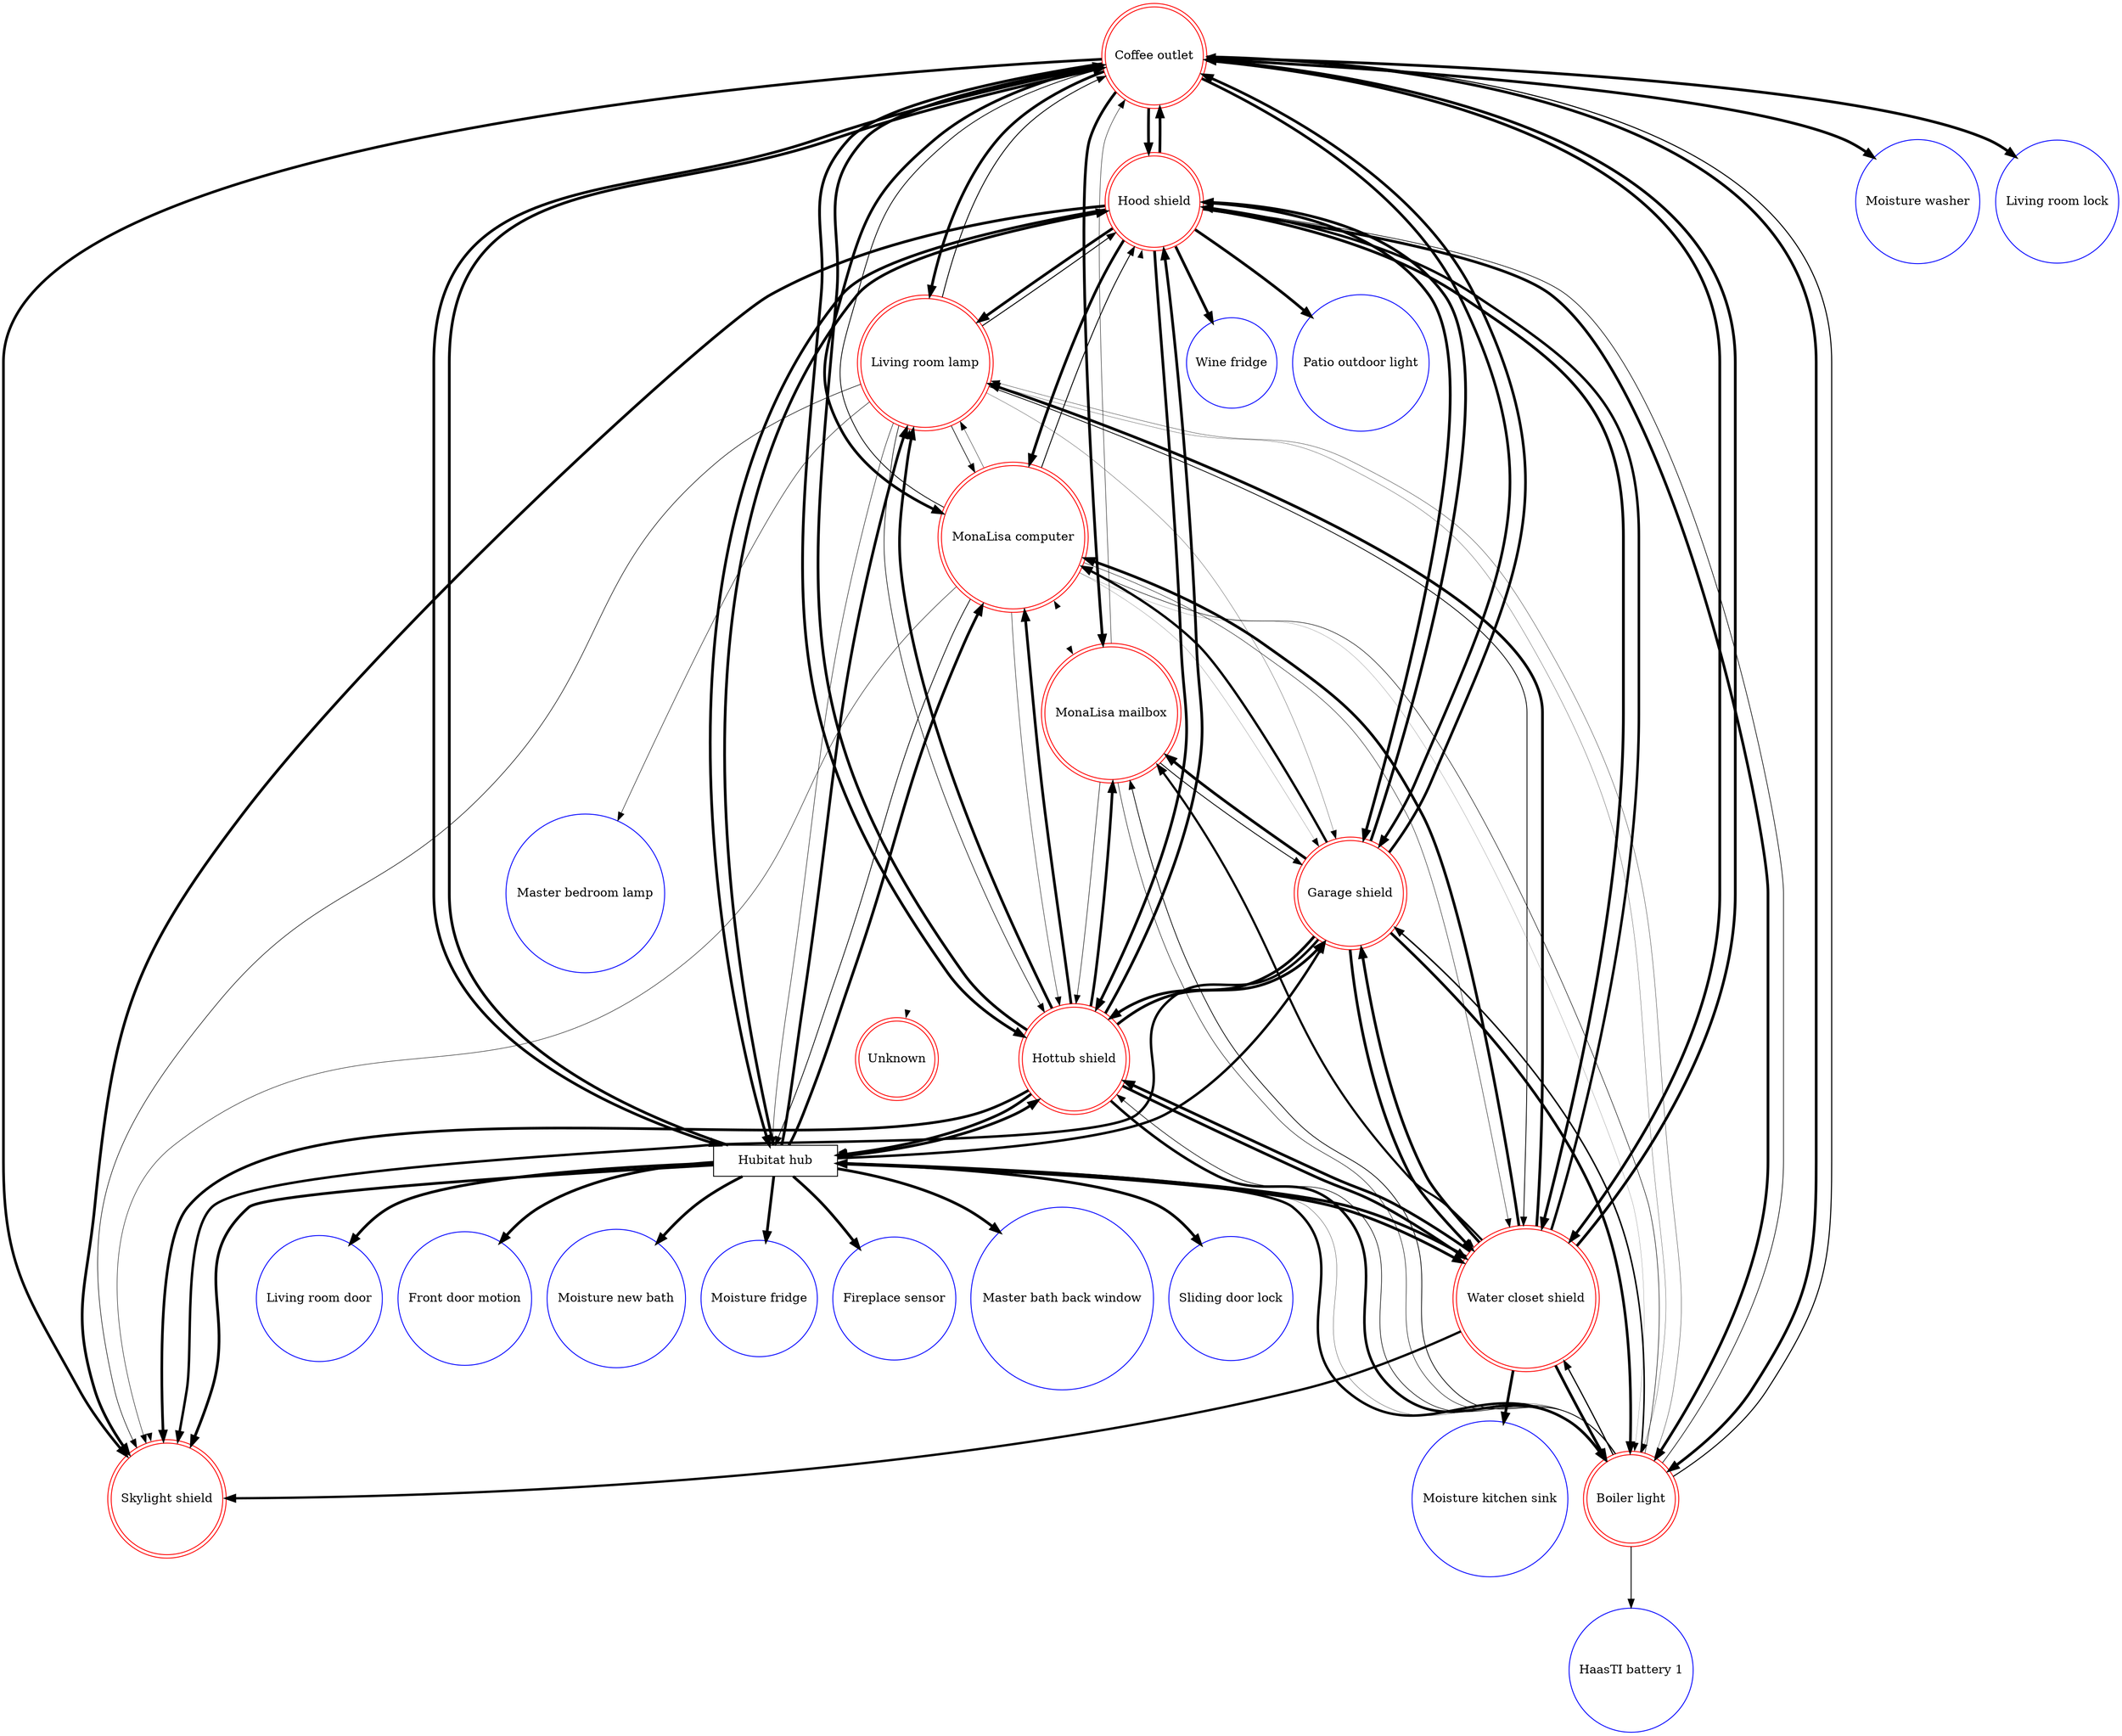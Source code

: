 digraph "zigbee mesh" {
	node [color=red label="Coffee outlet" shape=doublecircle width=1]
	"0x1aaa"
	node [color=red label=Unknown shape=doublecircle width=1]
	"0xa2a0"
	node [color=red label="Skylight shield" shape=doublecircle width=1]
	"0xc8e0"
	node [color=red label="Hood shield" shape=doublecircle width=1]
	"0x959c"
	node [color=red label="Living room lamp" shape=doublecircle width=1]
	"0xf1b4"
	node [color=red label="Water closet shield" shape=doublecircle width=1]
	"0x3bf5"
	node [color=red label="Boiler light" shape=doublecircle width=1]
	"0x44e8"
	node [color=black label="Hubitat hub" shape=box width=2]
	"0x0"
	node [color=red label="Hottub shield" shape=doublecircle width=1]
	"0x7d3a"
	node [color=red label="Garage shield" shape=doublecircle width=1]
	"0x8ff0"
	node [color=red label="MonaLisa mailbox" shape=doublecircle width=1]
	"0x5f9f"
	node [color=red label="MonaLisa computer" shape=doublecircle width=1]
	"0xfe89"
	node [color=blue label="Moisture washer" shape=circle width=1]
	"0x4ba9"
	node [color=blue label="Living room lock" shape=circle width=1]
	"0x3269"
	node [color=blue label="Wine fridge" shape=circle width=1]
	"0x153b"
	node [color=blue label="Patio outdoor light" shape=circle width=1]
	"0x7620"
	node [color=blue label="Master bedroom lamp" shape=circle width=1]
	"0xbd8"
	node [color=blue label="Moisture kitchen sink" shape=circle width=1]
	"0xe0fc"
	node [color=blue label="HaasTI battery 1" shape=circle width=1]
	"0x38ea"
	node [color=blue label="Fireplace sensor" shape=circle width=1]
	"0xfe8"
	node [color=blue label="Master bath back window" shape=circle width=1]
	"0xc414"
	node [color=blue label="Sliding door lock" shape=circle width=1]
	"0x1d7a"
	node [color=blue label="Living room door" shape=circle width=1]
	"0x4597"
	node [color=blue label="Front door motion" shape=circle width=1]
	"0xdfb"
	node [color=blue label="Moisture new bath" shape=circle width=1]
	"0x3d6f"
	node [color=blue label="Moisture fridge" shape=circle width=1]
	"0x2bf7"
	"0xfe89" -> "0x1aaa" [penwidth=0.9 weight=0.9]
	"0xfe89" -> "0xa2a0" [penwidth=0.0 weight=0.0]
	"0xfe89" -> "0xc8e0" [penwidth=0.5 weight=0.5]
	"0xfe89" -> "0x959c" [penwidth=1.025 weight=1.025]
	"0xfe89" -> "0xf1b4" [penwidth=0.4 weight=0.4]
	"0xfe89" -> "0x3bf5" [penwidth=0.475 weight=0.475]
	"0xfe89" -> "0x44e8" [penwidth=0.1625 weight=0.1625]
	"0xfe89" -> "0x0" [penwidth=0.85 weight=0.85]
	"0xfe89" -> "0x7d3a" [penwidth=0.4875 weight=0.4875]
	"0xfe89" -> "0x8ff0" [penwidth=0.175 weight=0.175]
	"0xfe89" -> "0x5f9f" [penwidth=0.0125 weight=0.0125]
	"0x1aaa" -> "0x0" [penwidth=3.1375 weight=3.1375]
	"0x1aaa" -> "0x3bf5" [penwidth=3.175 weight=3.175]
	"0x1aaa" -> "0x44e8" [penwidth=3.1375 weight=3.1375]
	"0x1aaa" -> "0x5f9f" [penwidth=3.175 weight=3.175]
	"0x1aaa" -> "0x7d3a" [penwidth=3.1875 weight=3.1875]
	"0x1aaa" -> "0x8ff0" [penwidth=3.075 weight=3.075]
	"0x1aaa" -> "0x959c" [penwidth=3.175 weight=3.175]
	"0x1aaa" -> "0xc8e0" [penwidth=3.05 weight=3.05]
	"0x1aaa" -> "0xf1b4" [penwidth=3.15 weight=3.15]
	"0x1aaa" -> "0xfe89" [penwidth=3.1375 weight=3.1375]
	"0x1aaa" -> "0x4ba9" [penwidth=3.1875 weight=3.1875]
	"0x1aaa" -> "0x3269" [penwidth=3.1875 weight=3.1875]
	"0x959c" -> "0x0" [penwidth=3.1625 weight=3.1625]
	"0x959c" -> "0x1aaa" [penwidth=3.1875 weight=3.1875]
	"0x959c" -> "0x3bf5" [penwidth=3.1875 weight=3.1875]
	"0x959c" -> "0x44e8" [penwidth=3.1375 weight=3.1375]
	"0x959c" -> "0x7d3a" [penwidth=3.175 weight=3.175]
	"0x959c" -> "0x8ff0" [penwidth=3.175 weight=3.175]
	"0x959c" -> "0xc8e0" [penwidth=3.1875 weight=3.1875]
	"0x959c" -> "0xf1b4" [penwidth=3.1625 weight=3.1625]
	"0x959c" -> "0xfe89" [penwidth=3.175 weight=3.175]
	"0x959c" -> "0x153b" [penwidth=3.1875 weight=3.1875]
	"0x959c" -> "0x7620" [penwidth=3.1875 weight=3.1875]
	"0xf1b4" -> "0x959c" [penwidth=1.1 weight=1.1]
	"0xf1b4" -> "0x44e8" [penwidth=0.275 weight=0.275]
	"0xf1b4" -> "0xc8e0" [penwidth=0.625 weight=0.625]
	"0xf1b4" -> "0x3bf5" [penwidth=0.9 weight=0.9]
	"0xf1b4" -> "0x7d3a" [penwidth=0.675 weight=0.675]
	"0xf1b4" -> "0xfe89" [penwidth=0.725 weight=0.725]
	"0xf1b4" -> "0x1aaa" [penwidth=1.0 weight=1.0]
	"0xf1b4" -> "0x0" [penwidth=0.525 weight=0.525]
	"0xf1b4" -> "0xbd8" [penwidth=0.525 weight=0.525]
	"0xf1b4" -> "0x8ff0" [penwidth=0.275 weight=0.275]
	"0x3bf5" -> "0x0" [penwidth=3.1875 weight=3.1875]
	"0x3bf5" -> "0x1aaa" [penwidth=3.1875 weight=3.1875]
	"0x3bf5" -> "0x44e8" [penwidth=3.175 weight=3.175]
	"0x3bf5" -> "0x5f9f" [penwidth=2.45 weight=2.45]
	"0x3bf5" -> "0x7d3a" [penwidth=3.1625 weight=3.1625]
	"0x3bf5" -> "0x8ff0" [penwidth=3.1875 weight=3.1875]
	"0x3bf5" -> "0x959c" [penwidth=2.9125 weight=2.9125]
	"0x3bf5" -> "0xc8e0" [penwidth=2.6625 weight=2.6625]
	"0x3bf5" -> "0xf1b4" [penwidth=3.1875 weight=3.1875]
	"0x3bf5" -> "0xfe89" [penwidth=3.15 weight=3.15]
	"0x3bf5" -> "0xe0fc" [penwidth=3.1875 weight=3.1875]
	"0x44e8" -> "0x7d3a" [penwidth=0.675 weight=0.675]
	"0x44e8" -> "0x3bf5" [penwidth=1.4 weight=1.4]
	"0x44e8" -> "0x5f9f" [penwidth=0.825 weight=0.825]
	"0x44e8" -> "0x1aaa" [penwidth=1.2 weight=1.2]
	"0x44e8" -> "0x959c" [penwidth=0.725 weight=0.725]
	"0x44e8" -> "0x0" [penwidth=0.3 weight=0.3]
	"0x44e8" -> "0xf1b4" [penwidth=0.35 weight=0.35]
	"0x44e8" -> "0x38ea" [penwidth=1.025 weight=1.025]
	"0x44e8" -> "0x8ff0" [penwidth=1.725 weight=1.725]
	"0x44e8" -> "0xfe89" [penwidth=0.575 weight=0.575]
	"0x0" -> "0x1aaa" [penwidth=3.175 weight=3.175]
	"0x0" -> "0x3bf5" [penwidth=3.1875 weight=3.1875]
	"0x0" -> "0x44e8" [penwidth=2.8375 weight=2.8375]
	"0x0" -> "0x7d3a" [penwidth=3.1875 weight=3.1875]
	"0x0" -> "0x8ff0" [penwidth=2.85 weight=2.85]
	"0x0" -> "0x959c" [penwidth=3.175 weight=3.175]
	"0x0" -> "0xc8e0" [penwidth=3.1875 weight=3.1875]
	"0x0" -> "0xf1b4" [penwidth=3.1375 weight=3.1375]
	"0x0" -> "0xfe89" [penwidth=3.175 weight=3.175]
	"0x0" -> "0xfe8" [penwidth=3.1875 weight=3.1875]
	"0x0" -> "0xc414" [penwidth=3.1875 weight=3.1875]
	"0x0" -> "0x1d7a" [penwidth=3.1875 weight=3.1875]
	"0x0" -> "0x4597" [penwidth=3.1875 weight=3.1875]
	"0x0" -> "0xdfb" [penwidth=3.1875 weight=3.1875]
	"0x0" -> "0x3d6f" [penwidth=3.1875 weight=3.1875]
	"0x0" -> "0x2bf7" [penwidth=3.1875 weight=3.1875]
	"0x7d3a" -> "0x0" [penwidth=3.1625 weight=3.1625]
	"0x7d3a" -> "0x1aaa" [penwidth=3.1875 weight=3.1875]
	"0x7d3a" -> "0x3bf5" [penwidth=3.15 weight=3.15]
	"0x7d3a" -> "0x44e8" [penwidth=2.975 weight=2.975]
	"0x7d3a" -> "0x5f9f" [penwidth=3.0875 weight=3.0875]
	"0x7d3a" -> "0x8ff0" [penwidth=3.1875 weight=3.1875]
	"0x7d3a" -> "0x959c" [penwidth=3.175 weight=3.175]
	"0x7d3a" -> "0xc8e0" [penwidth=3.0875 weight=3.0875]
	"0x7d3a" -> "0xf1b4" [penwidth=3.1375 weight=3.1375]
	"0x7d3a" -> "0xfe89" [penwidth=3.15 weight=3.15]
	"0x8ff0" -> "0x1aaa" [penwidth=3.075 weight=3.075]
	"0x8ff0" -> "0x3bf5" [penwidth=3.1875 weight=3.1875]
	"0x8ff0" -> "0x44e8" [penwidth=3.0875 weight=3.0875]
	"0x8ff0" -> "0x5f9f" [penwidth=3.1875 weight=3.1875]
	"0x8ff0" -> "0x7d3a" [penwidth=3.175 weight=3.175]
	"0x8ff0" -> "0x959c" [penwidth=3.175 weight=3.175]
	"0x8ff0" -> "0xc8e0" [penwidth=2.85 weight=2.85]
	"0x8ff0" -> "0xfe89" [penwidth=2.7125 weight=2.7125]
	"0x5f9f" -> "0x959c" [penwidth=0.0125 weight=0.0125]
	"0x5f9f" -> "0xc8e0" [penwidth=0.0125 weight=0.0125]
	"0x5f9f" -> "0x1aaa" [penwidth=0.475 weight=0.475]
	"0x5f9f" -> "0x8ff0" [penwidth=0.9625 weight=0.9625]
	"0x5f9f" -> "0x44e8" [penwidth=0.5375 weight=0.5375]
	"0x5f9f" -> "0x0" [penwidth=0.0125 weight=0.0125]
	"0x5f9f" -> "0x3bf5" [penwidth=0.0125 weight=0.0125]
	"0x5f9f" -> "0x7d3a" [penwidth=0.575 weight=0.575]
	"0x5f9f" -> "0xfe89" [penwidth=0.0125 weight=0.0125]
	"0x5f9f" -> "0xf1b4" [penwidth=0.0 weight=0.0]
}
